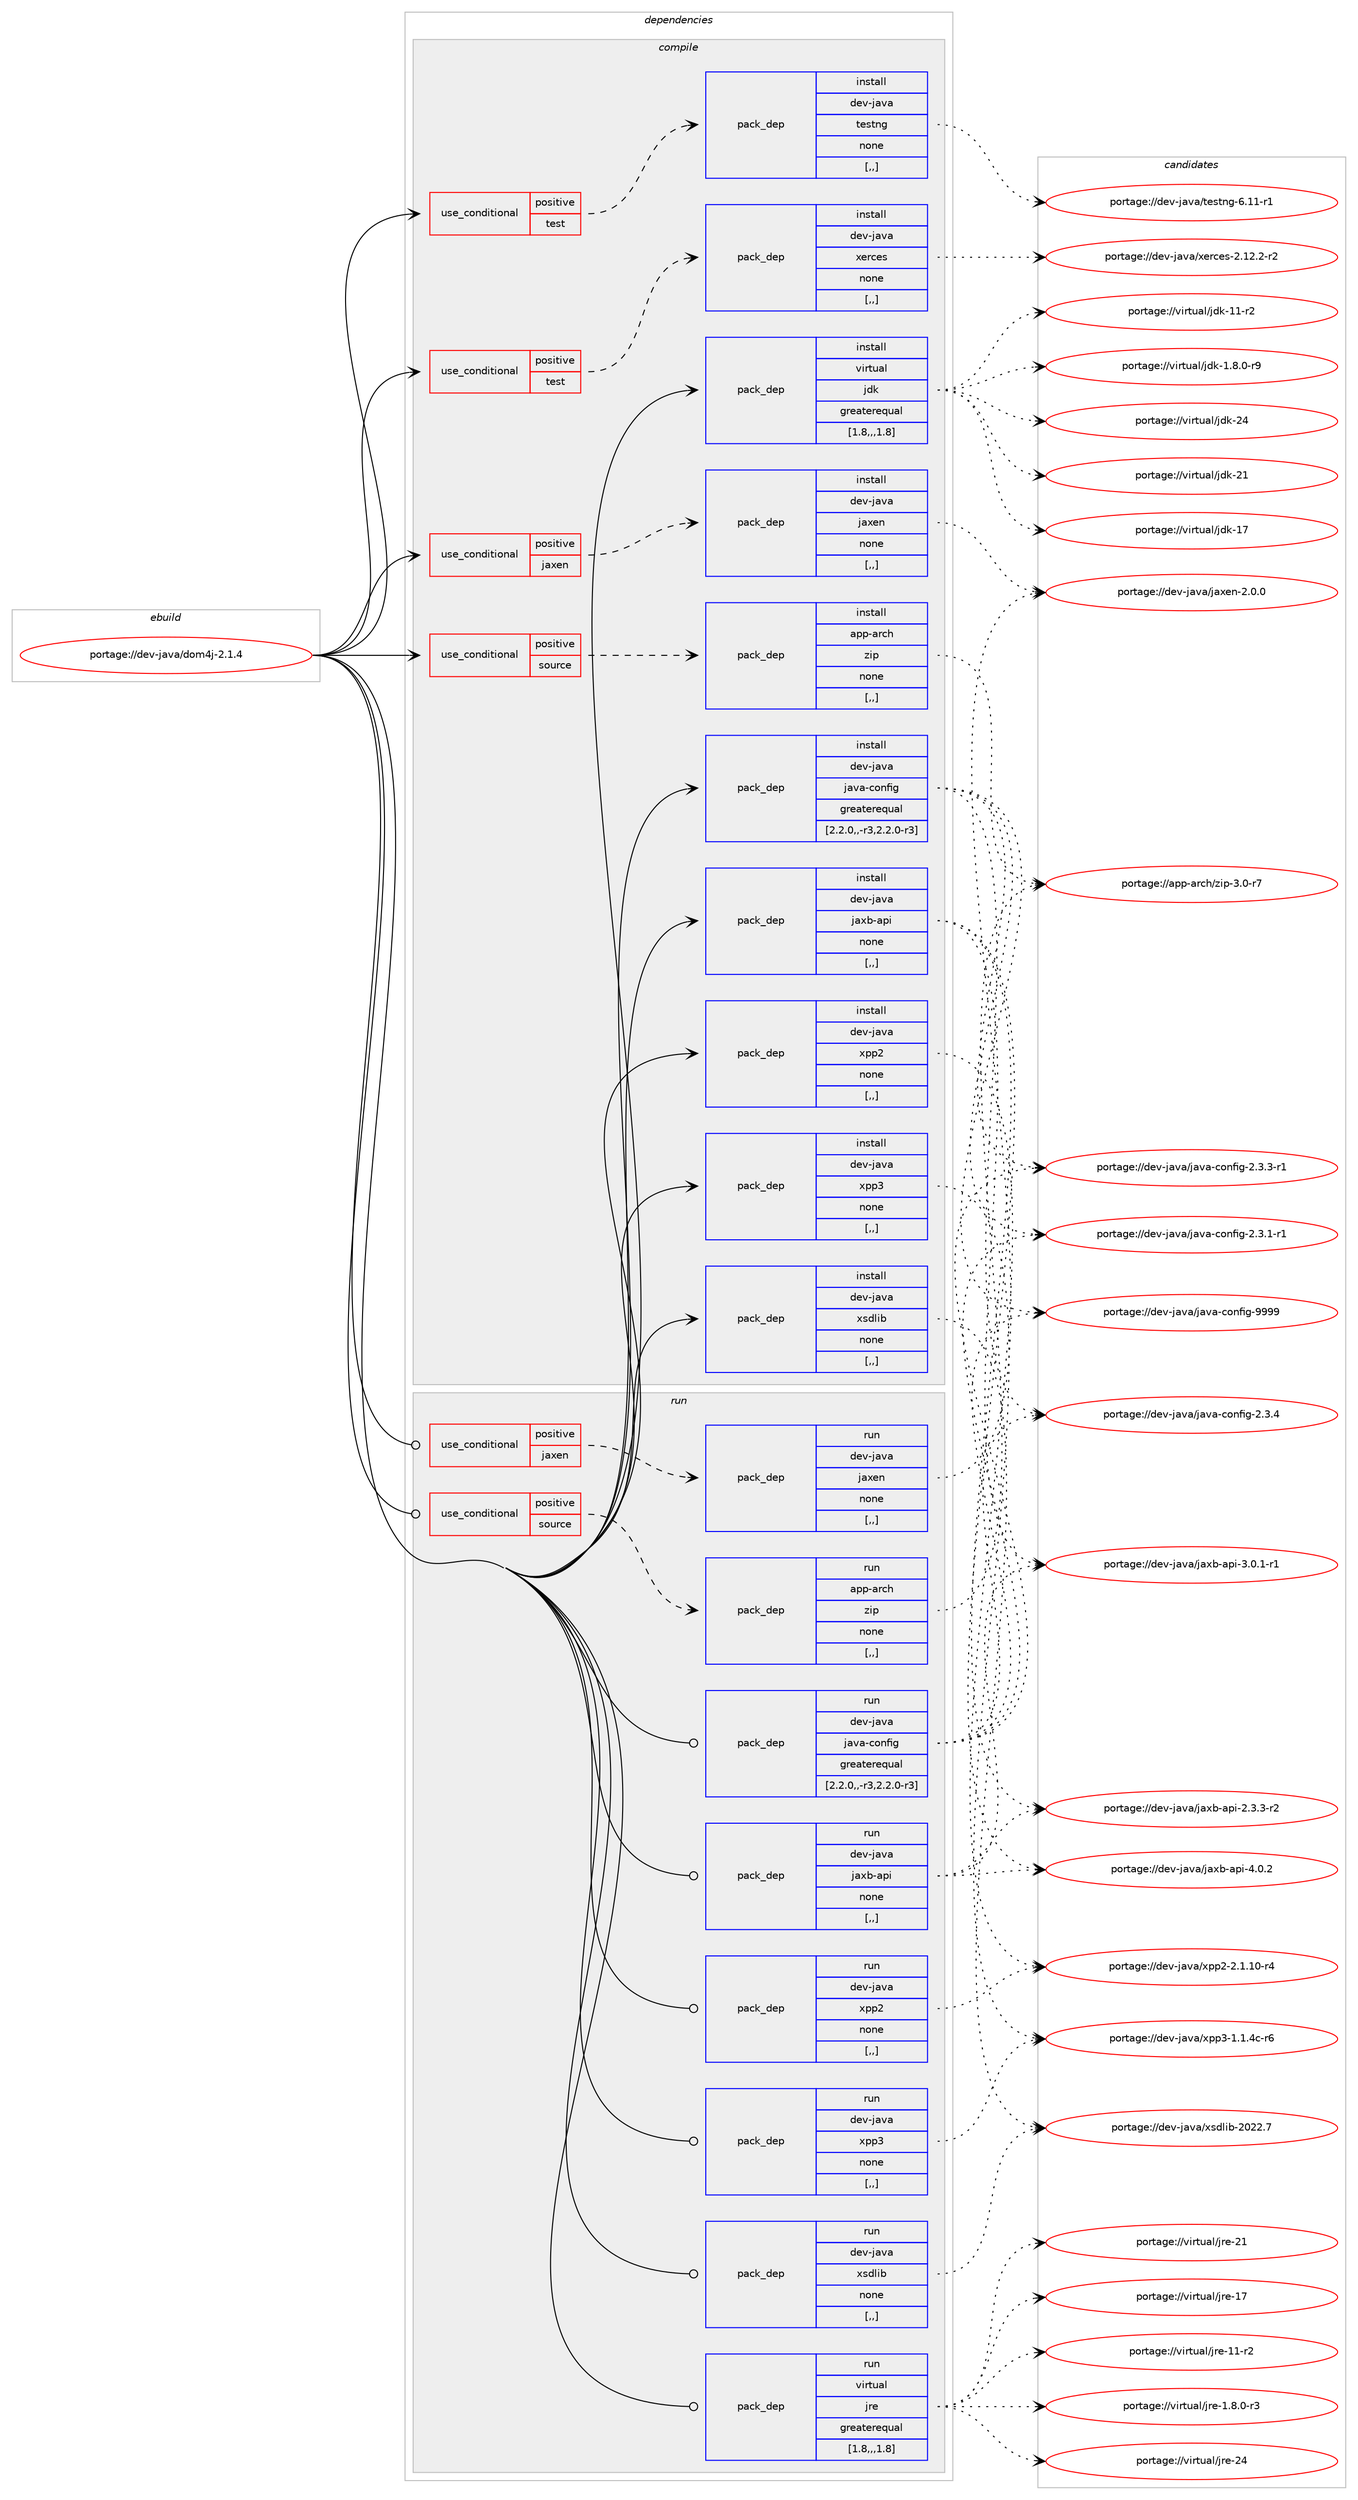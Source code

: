 digraph prolog {

# *************
# Graph options
# *************

newrank=true;
concentrate=true;
compound=true;
graph [rankdir=LR,fontname=Helvetica,fontsize=10,ranksep=1.5];#, ranksep=2.5, nodesep=0.2];
edge  [arrowhead=vee];
node  [fontname=Helvetica,fontsize=10];

# **********
# The ebuild
# **********

subgraph cluster_leftcol {
color=gray;
label=<<i>ebuild</i>>;
id [label="portage://dev-java/dom4j-2.1.4", color=red, width=4, href="../dev-java/dom4j-2.1.4.svg"];
}

# ****************
# The dependencies
# ****************

subgraph cluster_midcol {
color=gray;
label=<<i>dependencies</i>>;
subgraph cluster_compile {
fillcolor="#eeeeee";
style=filled;
label=<<i>compile</i>>;
subgraph cond21617 {
dependency93559 [label=<<TABLE BORDER="0" CELLBORDER="1" CELLSPACING="0" CELLPADDING="4"><TR><TD ROWSPAN="3" CELLPADDING="10">use_conditional</TD></TR><TR><TD>positive</TD></TR><TR><TD>jaxen</TD></TR></TABLE>>, shape=none, color=red];
subgraph pack70887 {
dependency93560 [label=<<TABLE BORDER="0" CELLBORDER="1" CELLSPACING="0" CELLPADDING="4" WIDTH="220"><TR><TD ROWSPAN="6" CELLPADDING="30">pack_dep</TD></TR><TR><TD WIDTH="110">install</TD></TR><TR><TD>dev-java</TD></TR><TR><TD>jaxen</TD></TR><TR><TD>none</TD></TR><TR><TD>[,,]</TD></TR></TABLE>>, shape=none, color=blue];
}
dependency93559:e -> dependency93560:w [weight=20,style="dashed",arrowhead="vee"];
}
id:e -> dependency93559:w [weight=20,style="solid",arrowhead="vee"];
subgraph cond21618 {
dependency93561 [label=<<TABLE BORDER="0" CELLBORDER="1" CELLSPACING="0" CELLPADDING="4"><TR><TD ROWSPAN="3" CELLPADDING="10">use_conditional</TD></TR><TR><TD>positive</TD></TR><TR><TD>source</TD></TR></TABLE>>, shape=none, color=red];
subgraph pack70888 {
dependency93562 [label=<<TABLE BORDER="0" CELLBORDER="1" CELLSPACING="0" CELLPADDING="4" WIDTH="220"><TR><TD ROWSPAN="6" CELLPADDING="30">pack_dep</TD></TR><TR><TD WIDTH="110">install</TD></TR><TR><TD>app-arch</TD></TR><TR><TD>zip</TD></TR><TR><TD>none</TD></TR><TR><TD>[,,]</TD></TR></TABLE>>, shape=none, color=blue];
}
dependency93561:e -> dependency93562:w [weight=20,style="dashed",arrowhead="vee"];
}
id:e -> dependency93561:w [weight=20,style="solid",arrowhead="vee"];
subgraph cond21619 {
dependency93563 [label=<<TABLE BORDER="0" CELLBORDER="1" CELLSPACING="0" CELLPADDING="4"><TR><TD ROWSPAN="3" CELLPADDING="10">use_conditional</TD></TR><TR><TD>positive</TD></TR><TR><TD>test</TD></TR></TABLE>>, shape=none, color=red];
subgraph pack70889 {
dependency93564 [label=<<TABLE BORDER="0" CELLBORDER="1" CELLSPACING="0" CELLPADDING="4" WIDTH="220"><TR><TD ROWSPAN="6" CELLPADDING="30">pack_dep</TD></TR><TR><TD WIDTH="110">install</TD></TR><TR><TD>dev-java</TD></TR><TR><TD>testng</TD></TR><TR><TD>none</TD></TR><TR><TD>[,,]</TD></TR></TABLE>>, shape=none, color=blue];
}
dependency93563:e -> dependency93564:w [weight=20,style="dashed",arrowhead="vee"];
}
id:e -> dependency93563:w [weight=20,style="solid",arrowhead="vee"];
subgraph cond21620 {
dependency93565 [label=<<TABLE BORDER="0" CELLBORDER="1" CELLSPACING="0" CELLPADDING="4"><TR><TD ROWSPAN="3" CELLPADDING="10">use_conditional</TD></TR><TR><TD>positive</TD></TR><TR><TD>test</TD></TR></TABLE>>, shape=none, color=red];
subgraph pack70890 {
dependency93566 [label=<<TABLE BORDER="0" CELLBORDER="1" CELLSPACING="0" CELLPADDING="4" WIDTH="220"><TR><TD ROWSPAN="6" CELLPADDING="30">pack_dep</TD></TR><TR><TD WIDTH="110">install</TD></TR><TR><TD>dev-java</TD></TR><TR><TD>xerces</TD></TR><TR><TD>none</TD></TR><TR><TD>[,,]</TD></TR></TABLE>>, shape=none, color=blue];
}
dependency93565:e -> dependency93566:w [weight=20,style="dashed",arrowhead="vee"];
}
id:e -> dependency93565:w [weight=20,style="solid",arrowhead="vee"];
subgraph pack70891 {
dependency93567 [label=<<TABLE BORDER="0" CELLBORDER="1" CELLSPACING="0" CELLPADDING="4" WIDTH="220"><TR><TD ROWSPAN="6" CELLPADDING="30">pack_dep</TD></TR><TR><TD WIDTH="110">install</TD></TR><TR><TD>dev-java</TD></TR><TR><TD>java-config</TD></TR><TR><TD>greaterequal</TD></TR><TR><TD>[2.2.0,,-r3,2.2.0-r3]</TD></TR></TABLE>>, shape=none, color=blue];
}
id:e -> dependency93567:w [weight=20,style="solid",arrowhead="vee"];
subgraph pack70892 {
dependency93568 [label=<<TABLE BORDER="0" CELLBORDER="1" CELLSPACING="0" CELLPADDING="4" WIDTH="220"><TR><TD ROWSPAN="6" CELLPADDING="30">pack_dep</TD></TR><TR><TD WIDTH="110">install</TD></TR><TR><TD>dev-java</TD></TR><TR><TD>jaxb-api</TD></TR><TR><TD>none</TD></TR><TR><TD>[,,]</TD></TR></TABLE>>, shape=none, color=blue];
}
id:e -> dependency93568:w [weight=20,style="solid",arrowhead="vee"];
subgraph pack70893 {
dependency93569 [label=<<TABLE BORDER="0" CELLBORDER="1" CELLSPACING="0" CELLPADDING="4" WIDTH="220"><TR><TD ROWSPAN="6" CELLPADDING="30">pack_dep</TD></TR><TR><TD WIDTH="110">install</TD></TR><TR><TD>dev-java</TD></TR><TR><TD>xpp2</TD></TR><TR><TD>none</TD></TR><TR><TD>[,,]</TD></TR></TABLE>>, shape=none, color=blue];
}
id:e -> dependency93569:w [weight=20,style="solid",arrowhead="vee"];
subgraph pack70894 {
dependency93570 [label=<<TABLE BORDER="0" CELLBORDER="1" CELLSPACING="0" CELLPADDING="4" WIDTH="220"><TR><TD ROWSPAN="6" CELLPADDING="30">pack_dep</TD></TR><TR><TD WIDTH="110">install</TD></TR><TR><TD>dev-java</TD></TR><TR><TD>xpp3</TD></TR><TR><TD>none</TD></TR><TR><TD>[,,]</TD></TR></TABLE>>, shape=none, color=blue];
}
id:e -> dependency93570:w [weight=20,style="solid",arrowhead="vee"];
subgraph pack70895 {
dependency93571 [label=<<TABLE BORDER="0" CELLBORDER="1" CELLSPACING="0" CELLPADDING="4" WIDTH="220"><TR><TD ROWSPAN="6" CELLPADDING="30">pack_dep</TD></TR><TR><TD WIDTH="110">install</TD></TR><TR><TD>dev-java</TD></TR><TR><TD>xsdlib</TD></TR><TR><TD>none</TD></TR><TR><TD>[,,]</TD></TR></TABLE>>, shape=none, color=blue];
}
id:e -> dependency93571:w [weight=20,style="solid",arrowhead="vee"];
subgraph pack70896 {
dependency93572 [label=<<TABLE BORDER="0" CELLBORDER="1" CELLSPACING="0" CELLPADDING="4" WIDTH="220"><TR><TD ROWSPAN="6" CELLPADDING="30">pack_dep</TD></TR><TR><TD WIDTH="110">install</TD></TR><TR><TD>virtual</TD></TR><TR><TD>jdk</TD></TR><TR><TD>greaterequal</TD></TR><TR><TD>[1.8,,,1.8]</TD></TR></TABLE>>, shape=none, color=blue];
}
id:e -> dependency93572:w [weight=20,style="solid",arrowhead="vee"];
}
subgraph cluster_compileandrun {
fillcolor="#eeeeee";
style=filled;
label=<<i>compile and run</i>>;
}
subgraph cluster_run {
fillcolor="#eeeeee";
style=filled;
label=<<i>run</i>>;
subgraph cond21621 {
dependency93573 [label=<<TABLE BORDER="0" CELLBORDER="1" CELLSPACING="0" CELLPADDING="4"><TR><TD ROWSPAN="3" CELLPADDING="10">use_conditional</TD></TR><TR><TD>positive</TD></TR><TR><TD>jaxen</TD></TR></TABLE>>, shape=none, color=red];
subgraph pack70897 {
dependency93574 [label=<<TABLE BORDER="0" CELLBORDER="1" CELLSPACING="0" CELLPADDING="4" WIDTH="220"><TR><TD ROWSPAN="6" CELLPADDING="30">pack_dep</TD></TR><TR><TD WIDTH="110">run</TD></TR><TR><TD>dev-java</TD></TR><TR><TD>jaxen</TD></TR><TR><TD>none</TD></TR><TR><TD>[,,]</TD></TR></TABLE>>, shape=none, color=blue];
}
dependency93573:e -> dependency93574:w [weight=20,style="dashed",arrowhead="vee"];
}
id:e -> dependency93573:w [weight=20,style="solid",arrowhead="odot"];
subgraph cond21622 {
dependency93575 [label=<<TABLE BORDER="0" CELLBORDER="1" CELLSPACING="0" CELLPADDING="4"><TR><TD ROWSPAN="3" CELLPADDING="10">use_conditional</TD></TR><TR><TD>positive</TD></TR><TR><TD>source</TD></TR></TABLE>>, shape=none, color=red];
subgraph pack70898 {
dependency93576 [label=<<TABLE BORDER="0" CELLBORDER="1" CELLSPACING="0" CELLPADDING="4" WIDTH="220"><TR><TD ROWSPAN="6" CELLPADDING="30">pack_dep</TD></TR><TR><TD WIDTH="110">run</TD></TR><TR><TD>app-arch</TD></TR><TR><TD>zip</TD></TR><TR><TD>none</TD></TR><TR><TD>[,,]</TD></TR></TABLE>>, shape=none, color=blue];
}
dependency93575:e -> dependency93576:w [weight=20,style="dashed",arrowhead="vee"];
}
id:e -> dependency93575:w [weight=20,style="solid",arrowhead="odot"];
subgraph pack70899 {
dependency93577 [label=<<TABLE BORDER="0" CELLBORDER="1" CELLSPACING="0" CELLPADDING="4" WIDTH="220"><TR><TD ROWSPAN="6" CELLPADDING="30">pack_dep</TD></TR><TR><TD WIDTH="110">run</TD></TR><TR><TD>dev-java</TD></TR><TR><TD>java-config</TD></TR><TR><TD>greaterequal</TD></TR><TR><TD>[2.2.0,,-r3,2.2.0-r3]</TD></TR></TABLE>>, shape=none, color=blue];
}
id:e -> dependency93577:w [weight=20,style="solid",arrowhead="odot"];
subgraph pack70900 {
dependency93578 [label=<<TABLE BORDER="0" CELLBORDER="1" CELLSPACING="0" CELLPADDING="4" WIDTH="220"><TR><TD ROWSPAN="6" CELLPADDING="30">pack_dep</TD></TR><TR><TD WIDTH="110">run</TD></TR><TR><TD>dev-java</TD></TR><TR><TD>jaxb-api</TD></TR><TR><TD>none</TD></TR><TR><TD>[,,]</TD></TR></TABLE>>, shape=none, color=blue];
}
id:e -> dependency93578:w [weight=20,style="solid",arrowhead="odot"];
subgraph pack70901 {
dependency93579 [label=<<TABLE BORDER="0" CELLBORDER="1" CELLSPACING="0" CELLPADDING="4" WIDTH="220"><TR><TD ROWSPAN="6" CELLPADDING="30">pack_dep</TD></TR><TR><TD WIDTH="110">run</TD></TR><TR><TD>dev-java</TD></TR><TR><TD>xpp2</TD></TR><TR><TD>none</TD></TR><TR><TD>[,,]</TD></TR></TABLE>>, shape=none, color=blue];
}
id:e -> dependency93579:w [weight=20,style="solid",arrowhead="odot"];
subgraph pack70902 {
dependency93580 [label=<<TABLE BORDER="0" CELLBORDER="1" CELLSPACING="0" CELLPADDING="4" WIDTH="220"><TR><TD ROWSPAN="6" CELLPADDING="30">pack_dep</TD></TR><TR><TD WIDTH="110">run</TD></TR><TR><TD>dev-java</TD></TR><TR><TD>xpp3</TD></TR><TR><TD>none</TD></TR><TR><TD>[,,]</TD></TR></TABLE>>, shape=none, color=blue];
}
id:e -> dependency93580:w [weight=20,style="solid",arrowhead="odot"];
subgraph pack70903 {
dependency93581 [label=<<TABLE BORDER="0" CELLBORDER="1" CELLSPACING="0" CELLPADDING="4" WIDTH="220"><TR><TD ROWSPAN="6" CELLPADDING="30">pack_dep</TD></TR><TR><TD WIDTH="110">run</TD></TR><TR><TD>dev-java</TD></TR><TR><TD>xsdlib</TD></TR><TR><TD>none</TD></TR><TR><TD>[,,]</TD></TR></TABLE>>, shape=none, color=blue];
}
id:e -> dependency93581:w [weight=20,style="solid",arrowhead="odot"];
subgraph pack70904 {
dependency93582 [label=<<TABLE BORDER="0" CELLBORDER="1" CELLSPACING="0" CELLPADDING="4" WIDTH="220"><TR><TD ROWSPAN="6" CELLPADDING="30">pack_dep</TD></TR><TR><TD WIDTH="110">run</TD></TR><TR><TD>virtual</TD></TR><TR><TD>jre</TD></TR><TR><TD>greaterequal</TD></TR><TR><TD>[1.8,,,1.8]</TD></TR></TABLE>>, shape=none, color=blue];
}
id:e -> dependency93582:w [weight=20,style="solid",arrowhead="odot"];
}
}

# **************
# The candidates
# **************

subgraph cluster_choices {
rank=same;
color=gray;
label=<<i>candidates</i>>;

subgraph choice70887 {
color=black;
nodesep=1;
choice1001011184510697118974710697120101110455046484648 [label="portage://dev-java/jaxen-2.0.0", color=red, width=4,href="../dev-java/jaxen-2.0.0.svg"];
dependency93560:e -> choice1001011184510697118974710697120101110455046484648:w [style=dotted,weight="100"];
}
subgraph choice70888 {
color=black;
nodesep=1;
choice9711211245971149910447122105112455146484511455 [label="portage://app-arch/zip-3.0-r7", color=red, width=4,href="../app-arch/zip-3.0-r7.svg"];
dependency93562:e -> choice9711211245971149910447122105112455146484511455:w [style=dotted,weight="100"];
}
subgraph choice70889 {
color=black;
nodesep=1;
choice1001011184510697118974711610111511611010345544649494511449 [label="portage://dev-java/testng-6.11-r1", color=red, width=4,href="../dev-java/testng-6.11-r1.svg"];
dependency93564:e -> choice1001011184510697118974711610111511611010345544649494511449:w [style=dotted,weight="100"];
}
subgraph choice70890 {
color=black;
nodesep=1;
choice1001011184510697118974712010111499101115455046495046504511450 [label="portage://dev-java/xerces-2.12.2-r2", color=red, width=4,href="../dev-java/xerces-2.12.2-r2.svg"];
dependency93566:e -> choice1001011184510697118974712010111499101115455046495046504511450:w [style=dotted,weight="100"];
}
subgraph choice70891 {
color=black;
nodesep=1;
choice10010111845106971189747106971189745991111101021051034557575757 [label="portage://dev-java/java-config-9999", color=red, width=4,href="../dev-java/java-config-9999.svg"];
choice1001011184510697118974710697118974599111110102105103455046514652 [label="portage://dev-java/java-config-2.3.4", color=red, width=4,href="../dev-java/java-config-2.3.4.svg"];
choice10010111845106971189747106971189745991111101021051034550465146514511449 [label="portage://dev-java/java-config-2.3.3-r1", color=red, width=4,href="../dev-java/java-config-2.3.3-r1.svg"];
choice10010111845106971189747106971189745991111101021051034550465146494511449 [label="portage://dev-java/java-config-2.3.1-r1", color=red, width=4,href="../dev-java/java-config-2.3.1-r1.svg"];
dependency93567:e -> choice10010111845106971189747106971189745991111101021051034557575757:w [style=dotted,weight="100"];
dependency93567:e -> choice1001011184510697118974710697118974599111110102105103455046514652:w [style=dotted,weight="100"];
dependency93567:e -> choice10010111845106971189747106971189745991111101021051034550465146514511449:w [style=dotted,weight="100"];
dependency93567:e -> choice10010111845106971189747106971189745991111101021051034550465146494511449:w [style=dotted,weight="100"];
}
subgraph choice70892 {
color=black;
nodesep=1;
choice1001011184510697118974710697120984597112105455246484650 [label="portage://dev-java/jaxb-api-4.0.2", color=red, width=4,href="../dev-java/jaxb-api-4.0.2.svg"];
choice10010111845106971189747106971209845971121054551464846494511449 [label="portage://dev-java/jaxb-api-3.0.1-r1", color=red, width=4,href="../dev-java/jaxb-api-3.0.1-r1.svg"];
choice10010111845106971189747106971209845971121054550465146514511450 [label="portage://dev-java/jaxb-api-2.3.3-r2", color=red, width=4,href="../dev-java/jaxb-api-2.3.3-r2.svg"];
dependency93568:e -> choice1001011184510697118974710697120984597112105455246484650:w [style=dotted,weight="100"];
dependency93568:e -> choice10010111845106971189747106971209845971121054551464846494511449:w [style=dotted,weight="100"];
dependency93568:e -> choice10010111845106971189747106971209845971121054550465146514511450:w [style=dotted,weight="100"];
}
subgraph choice70893 {
color=black;
nodesep=1;
choice1001011184510697118974712011211250455046494649484511452 [label="portage://dev-java/xpp2-2.1.10-r4", color=red, width=4,href="../dev-java/xpp2-2.1.10-r4.svg"];
dependency93569:e -> choice1001011184510697118974712011211250455046494649484511452:w [style=dotted,weight="100"];
}
subgraph choice70894 {
color=black;
nodesep=1;
choice1001011184510697118974712011211251454946494652994511454 [label="portage://dev-java/xpp3-1.1.4c-r6", color=red, width=4,href="../dev-java/xpp3-1.1.4c-r6.svg"];
dependency93570:e -> choice1001011184510697118974712011211251454946494652994511454:w [style=dotted,weight="100"];
}
subgraph choice70895 {
color=black;
nodesep=1;
choice100101118451069711897471201151001081059845504850504655 [label="portage://dev-java/xsdlib-2022.7", color=red, width=4,href="../dev-java/xsdlib-2022.7.svg"];
dependency93571:e -> choice100101118451069711897471201151001081059845504850504655:w [style=dotted,weight="100"];
}
subgraph choice70896 {
color=black;
nodesep=1;
choice1181051141161179710847106100107455052 [label="portage://virtual/jdk-24", color=red, width=4,href="../virtual/jdk-24.svg"];
choice1181051141161179710847106100107455049 [label="portage://virtual/jdk-21", color=red, width=4,href="../virtual/jdk-21.svg"];
choice1181051141161179710847106100107454955 [label="portage://virtual/jdk-17", color=red, width=4,href="../virtual/jdk-17.svg"];
choice11810511411611797108471061001074549494511450 [label="portage://virtual/jdk-11-r2", color=red, width=4,href="../virtual/jdk-11-r2.svg"];
choice11810511411611797108471061001074549465646484511457 [label="portage://virtual/jdk-1.8.0-r9", color=red, width=4,href="../virtual/jdk-1.8.0-r9.svg"];
dependency93572:e -> choice1181051141161179710847106100107455052:w [style=dotted,weight="100"];
dependency93572:e -> choice1181051141161179710847106100107455049:w [style=dotted,weight="100"];
dependency93572:e -> choice1181051141161179710847106100107454955:w [style=dotted,weight="100"];
dependency93572:e -> choice11810511411611797108471061001074549494511450:w [style=dotted,weight="100"];
dependency93572:e -> choice11810511411611797108471061001074549465646484511457:w [style=dotted,weight="100"];
}
subgraph choice70897 {
color=black;
nodesep=1;
choice1001011184510697118974710697120101110455046484648 [label="portage://dev-java/jaxen-2.0.0", color=red, width=4,href="../dev-java/jaxen-2.0.0.svg"];
dependency93574:e -> choice1001011184510697118974710697120101110455046484648:w [style=dotted,weight="100"];
}
subgraph choice70898 {
color=black;
nodesep=1;
choice9711211245971149910447122105112455146484511455 [label="portage://app-arch/zip-3.0-r7", color=red, width=4,href="../app-arch/zip-3.0-r7.svg"];
dependency93576:e -> choice9711211245971149910447122105112455146484511455:w [style=dotted,weight="100"];
}
subgraph choice70899 {
color=black;
nodesep=1;
choice10010111845106971189747106971189745991111101021051034557575757 [label="portage://dev-java/java-config-9999", color=red, width=4,href="../dev-java/java-config-9999.svg"];
choice1001011184510697118974710697118974599111110102105103455046514652 [label="portage://dev-java/java-config-2.3.4", color=red, width=4,href="../dev-java/java-config-2.3.4.svg"];
choice10010111845106971189747106971189745991111101021051034550465146514511449 [label="portage://dev-java/java-config-2.3.3-r1", color=red, width=4,href="../dev-java/java-config-2.3.3-r1.svg"];
choice10010111845106971189747106971189745991111101021051034550465146494511449 [label="portage://dev-java/java-config-2.3.1-r1", color=red, width=4,href="../dev-java/java-config-2.3.1-r1.svg"];
dependency93577:e -> choice10010111845106971189747106971189745991111101021051034557575757:w [style=dotted,weight="100"];
dependency93577:e -> choice1001011184510697118974710697118974599111110102105103455046514652:w [style=dotted,weight="100"];
dependency93577:e -> choice10010111845106971189747106971189745991111101021051034550465146514511449:w [style=dotted,weight="100"];
dependency93577:e -> choice10010111845106971189747106971189745991111101021051034550465146494511449:w [style=dotted,weight="100"];
}
subgraph choice70900 {
color=black;
nodesep=1;
choice1001011184510697118974710697120984597112105455246484650 [label="portage://dev-java/jaxb-api-4.0.2", color=red, width=4,href="../dev-java/jaxb-api-4.0.2.svg"];
choice10010111845106971189747106971209845971121054551464846494511449 [label="portage://dev-java/jaxb-api-3.0.1-r1", color=red, width=4,href="../dev-java/jaxb-api-3.0.1-r1.svg"];
choice10010111845106971189747106971209845971121054550465146514511450 [label="portage://dev-java/jaxb-api-2.3.3-r2", color=red, width=4,href="../dev-java/jaxb-api-2.3.3-r2.svg"];
dependency93578:e -> choice1001011184510697118974710697120984597112105455246484650:w [style=dotted,weight="100"];
dependency93578:e -> choice10010111845106971189747106971209845971121054551464846494511449:w [style=dotted,weight="100"];
dependency93578:e -> choice10010111845106971189747106971209845971121054550465146514511450:w [style=dotted,weight="100"];
}
subgraph choice70901 {
color=black;
nodesep=1;
choice1001011184510697118974712011211250455046494649484511452 [label="portage://dev-java/xpp2-2.1.10-r4", color=red, width=4,href="../dev-java/xpp2-2.1.10-r4.svg"];
dependency93579:e -> choice1001011184510697118974712011211250455046494649484511452:w [style=dotted,weight="100"];
}
subgraph choice70902 {
color=black;
nodesep=1;
choice1001011184510697118974712011211251454946494652994511454 [label="portage://dev-java/xpp3-1.1.4c-r6", color=red, width=4,href="../dev-java/xpp3-1.1.4c-r6.svg"];
dependency93580:e -> choice1001011184510697118974712011211251454946494652994511454:w [style=dotted,weight="100"];
}
subgraph choice70903 {
color=black;
nodesep=1;
choice100101118451069711897471201151001081059845504850504655 [label="portage://dev-java/xsdlib-2022.7", color=red, width=4,href="../dev-java/xsdlib-2022.7.svg"];
dependency93581:e -> choice100101118451069711897471201151001081059845504850504655:w [style=dotted,weight="100"];
}
subgraph choice70904 {
color=black;
nodesep=1;
choice1181051141161179710847106114101455052 [label="portage://virtual/jre-24", color=red, width=4,href="../virtual/jre-24.svg"];
choice1181051141161179710847106114101455049 [label="portage://virtual/jre-21", color=red, width=4,href="../virtual/jre-21.svg"];
choice1181051141161179710847106114101454955 [label="portage://virtual/jre-17", color=red, width=4,href="../virtual/jre-17.svg"];
choice11810511411611797108471061141014549494511450 [label="portage://virtual/jre-11-r2", color=red, width=4,href="../virtual/jre-11-r2.svg"];
choice11810511411611797108471061141014549465646484511451 [label="portage://virtual/jre-1.8.0-r3", color=red, width=4,href="../virtual/jre-1.8.0-r3.svg"];
dependency93582:e -> choice1181051141161179710847106114101455052:w [style=dotted,weight="100"];
dependency93582:e -> choice1181051141161179710847106114101455049:w [style=dotted,weight="100"];
dependency93582:e -> choice1181051141161179710847106114101454955:w [style=dotted,weight="100"];
dependency93582:e -> choice11810511411611797108471061141014549494511450:w [style=dotted,weight="100"];
dependency93582:e -> choice11810511411611797108471061141014549465646484511451:w [style=dotted,weight="100"];
}
}

}
